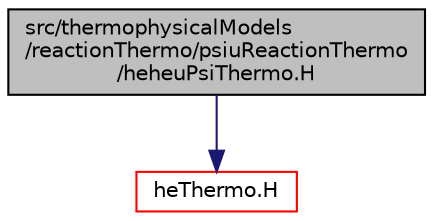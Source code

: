 digraph "src/thermophysicalModels/reactionThermo/psiuReactionThermo/heheuPsiThermo.H"
{
  bgcolor="transparent";
  edge [fontname="Helvetica",fontsize="10",labelfontname="Helvetica",labelfontsize="10"];
  node [fontname="Helvetica",fontsize="10",shape=record];
  Node1 [label="src/thermophysicalModels\l/reactionThermo/psiuReactionThermo\l/heheuPsiThermo.H",height=0.2,width=0.4,color="black", fillcolor="grey75", style="filled", fontcolor="black"];
  Node1 -> Node2 [color="midnightblue",fontsize="10",style="solid",fontname="Helvetica"];
  Node2 [label="heThermo.H",height=0.2,width=0.4,color="red",URL="$a09939.html"];
}
